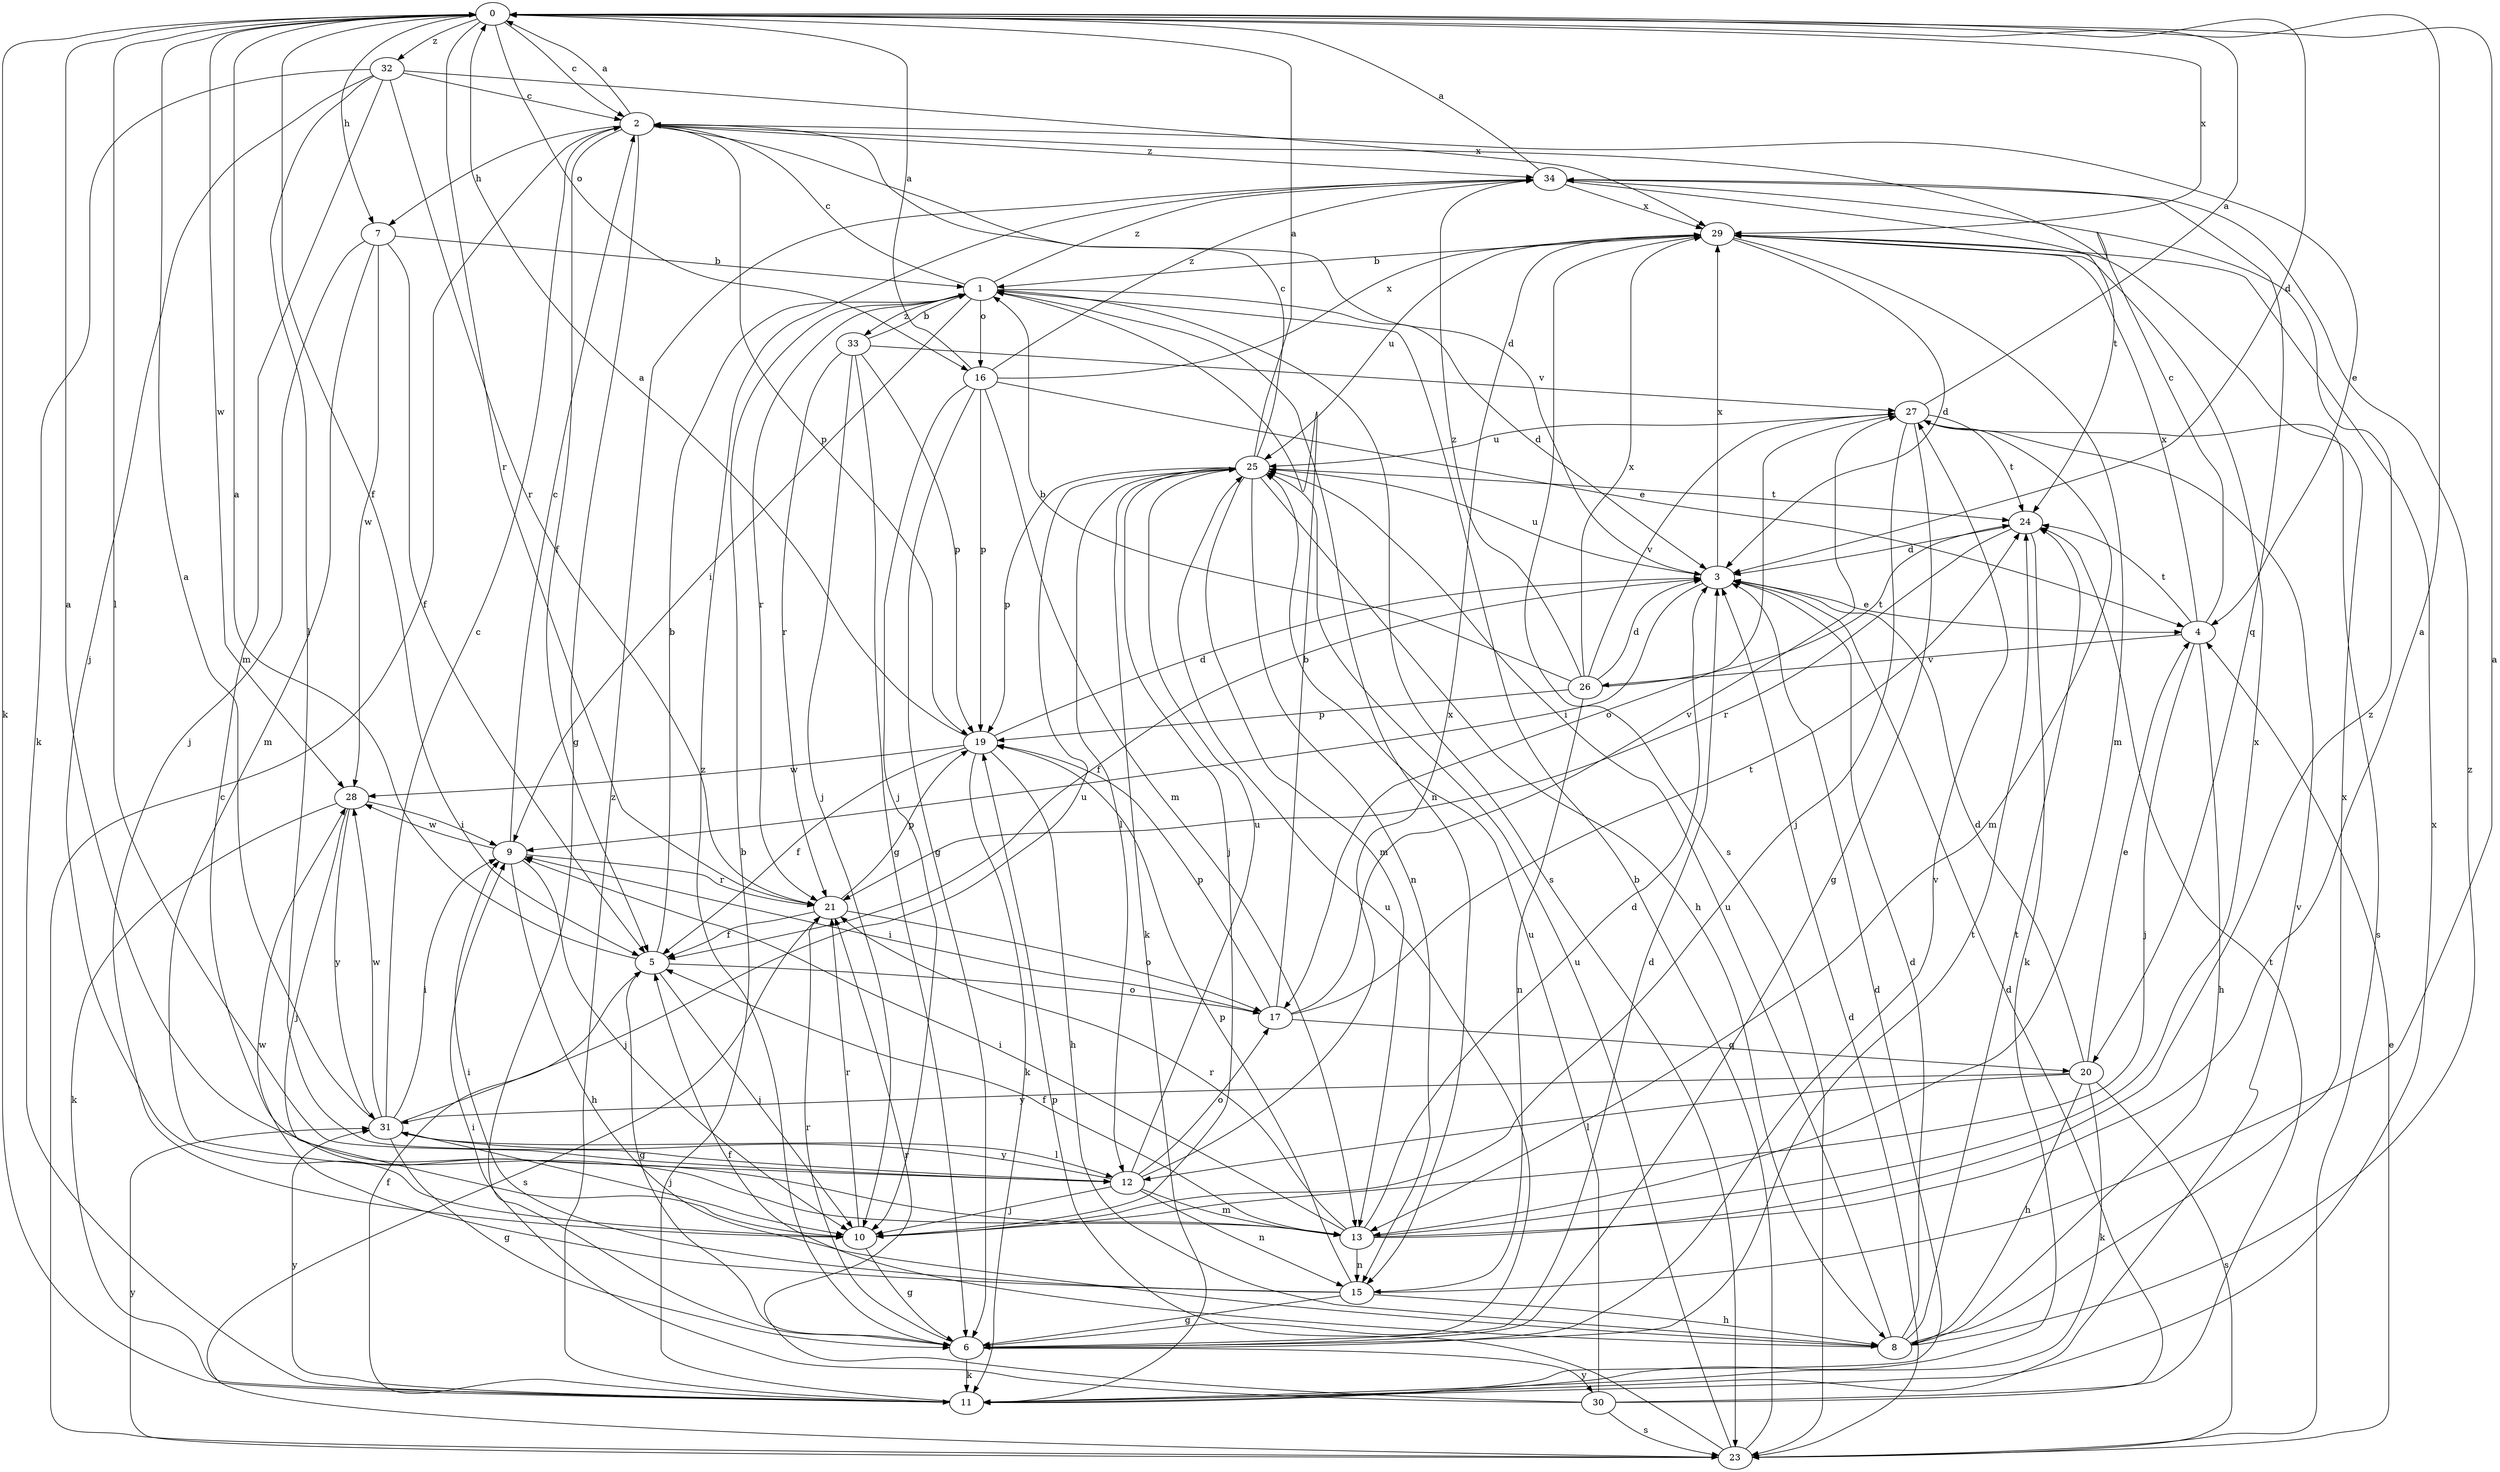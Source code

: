 strict digraph  {
0;
1;
2;
3;
4;
5;
6;
7;
8;
9;
10;
11;
12;
13;
15;
16;
17;
19;
20;
21;
23;
24;
25;
26;
27;
28;
29;
30;
31;
32;
33;
34;
0 -> 2  [label=c];
0 -> 3  [label=d];
0 -> 5  [label=f];
0 -> 7  [label=h];
0 -> 11  [label=k];
0 -> 12  [label=l];
0 -> 16  [label=o];
0 -> 21  [label=r];
0 -> 28  [label=w];
0 -> 29  [label=x];
0 -> 32  [label=z];
1 -> 2  [label=c];
1 -> 3  [label=d];
1 -> 9  [label=i];
1 -> 15  [label=n];
1 -> 16  [label=o];
1 -> 21  [label=r];
1 -> 23  [label=s];
1 -> 33  [label=z];
1 -> 34  [label=z];
2 -> 0  [label=a];
2 -> 3  [label=d];
2 -> 4  [label=e];
2 -> 5  [label=f];
2 -> 6  [label=g];
2 -> 7  [label=h];
2 -> 19  [label=p];
2 -> 34  [label=z];
3 -> 4  [label=e];
3 -> 5  [label=f];
3 -> 9  [label=i];
3 -> 25  [label=u];
3 -> 29  [label=x];
4 -> 2  [label=c];
4 -> 8  [label=h];
4 -> 10  [label=j];
4 -> 24  [label=t];
4 -> 26  [label=v];
4 -> 29  [label=x];
5 -> 0  [label=a];
5 -> 1  [label=b];
5 -> 6  [label=g];
5 -> 10  [label=j];
5 -> 17  [label=o];
6 -> 3  [label=d];
6 -> 11  [label=k];
6 -> 21  [label=r];
6 -> 24  [label=t];
6 -> 25  [label=u];
6 -> 27  [label=v];
6 -> 30  [label=y];
6 -> 34  [label=z];
7 -> 1  [label=b];
7 -> 5  [label=f];
7 -> 10  [label=j];
7 -> 13  [label=m];
7 -> 28  [label=w];
8 -> 3  [label=d];
8 -> 5  [label=f];
8 -> 24  [label=t];
8 -> 25  [label=u];
8 -> 29  [label=x];
8 -> 34  [label=z];
9 -> 2  [label=c];
9 -> 8  [label=h];
9 -> 10  [label=j];
9 -> 21  [label=r];
9 -> 28  [label=w];
10 -> 6  [label=g];
10 -> 21  [label=r];
11 -> 1  [label=b];
11 -> 3  [label=d];
11 -> 5  [label=f];
11 -> 27  [label=v];
11 -> 29  [label=x];
11 -> 31  [label=y];
11 -> 34  [label=z];
12 -> 0  [label=a];
12 -> 10  [label=j];
12 -> 13  [label=m];
12 -> 15  [label=n];
12 -> 17  [label=o];
12 -> 25  [label=u];
12 -> 29  [label=x];
12 -> 31  [label=y];
13 -> 0  [label=a];
13 -> 3  [label=d];
13 -> 5  [label=f];
13 -> 9  [label=i];
13 -> 15  [label=n];
13 -> 21  [label=r];
13 -> 29  [label=x];
13 -> 34  [label=z];
15 -> 0  [label=a];
15 -> 6  [label=g];
15 -> 8  [label=h];
15 -> 9  [label=i];
15 -> 19  [label=p];
15 -> 28  [label=w];
16 -> 0  [label=a];
16 -> 4  [label=e];
16 -> 6  [label=g];
16 -> 10  [label=j];
16 -> 13  [label=m];
16 -> 19  [label=p];
16 -> 29  [label=x];
16 -> 34  [label=z];
17 -> 1  [label=b];
17 -> 9  [label=i];
17 -> 19  [label=p];
17 -> 20  [label=q];
17 -> 24  [label=t];
17 -> 27  [label=v];
19 -> 0  [label=a];
19 -> 3  [label=d];
19 -> 5  [label=f];
19 -> 8  [label=h];
19 -> 11  [label=k];
19 -> 28  [label=w];
20 -> 3  [label=d];
20 -> 4  [label=e];
20 -> 8  [label=h];
20 -> 11  [label=k];
20 -> 12  [label=l];
20 -> 23  [label=s];
20 -> 31  [label=y];
21 -> 5  [label=f];
21 -> 17  [label=o];
21 -> 19  [label=p];
21 -> 23  [label=s];
23 -> 1  [label=b];
23 -> 2  [label=c];
23 -> 3  [label=d];
23 -> 4  [label=e];
23 -> 19  [label=p];
23 -> 25  [label=u];
23 -> 31  [label=y];
24 -> 3  [label=d];
24 -> 11  [label=k];
24 -> 21  [label=r];
25 -> 0  [label=a];
25 -> 2  [label=c];
25 -> 8  [label=h];
25 -> 10  [label=j];
25 -> 11  [label=k];
25 -> 12  [label=l];
25 -> 13  [label=m];
25 -> 15  [label=n];
25 -> 19  [label=p];
25 -> 24  [label=t];
26 -> 1  [label=b];
26 -> 3  [label=d];
26 -> 15  [label=n];
26 -> 19  [label=p];
26 -> 24  [label=t];
26 -> 27  [label=v];
26 -> 29  [label=x];
26 -> 34  [label=z];
27 -> 0  [label=a];
27 -> 6  [label=g];
27 -> 10  [label=j];
27 -> 13  [label=m];
27 -> 17  [label=o];
27 -> 23  [label=s];
27 -> 24  [label=t];
27 -> 25  [label=u];
28 -> 9  [label=i];
28 -> 10  [label=j];
28 -> 11  [label=k];
28 -> 31  [label=y];
29 -> 1  [label=b];
29 -> 3  [label=d];
29 -> 13  [label=m];
29 -> 23  [label=s];
29 -> 25  [label=u];
30 -> 3  [label=d];
30 -> 9  [label=i];
30 -> 21  [label=r];
30 -> 23  [label=s];
30 -> 24  [label=t];
30 -> 25  [label=u];
31 -> 0  [label=a];
31 -> 2  [label=c];
31 -> 6  [label=g];
31 -> 9  [label=i];
31 -> 10  [label=j];
31 -> 12  [label=l];
31 -> 25  [label=u];
31 -> 28  [label=w];
32 -> 2  [label=c];
32 -> 10  [label=j];
32 -> 11  [label=k];
32 -> 12  [label=l];
32 -> 13  [label=m];
32 -> 21  [label=r];
32 -> 29  [label=x];
33 -> 1  [label=b];
33 -> 6  [label=g];
33 -> 10  [label=j];
33 -> 19  [label=p];
33 -> 21  [label=r];
33 -> 27  [label=v];
34 -> 0  [label=a];
34 -> 20  [label=q];
34 -> 24  [label=t];
34 -> 29  [label=x];
}
